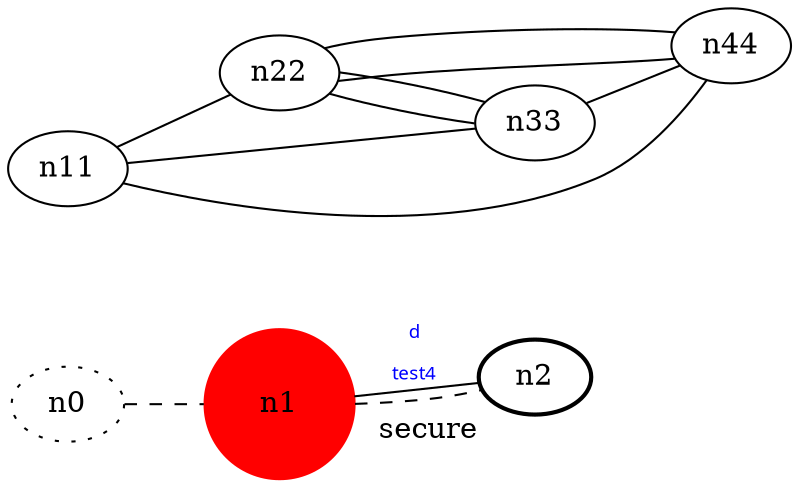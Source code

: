 graph test4 {
	rankdir=LR;
	fontcolor=blue; /* c0; c1; c0 -- c1 */
	n0 [style=dotted, fillcolor="#123456"]; // c2; c3; c2 -- c3
	n1 [height=1, width=1, color=red, style=filled];
	n1 -- n2 [fontname="comic sans", label="d\n\l\G", fontcolor=blue, fontsize=9];
	n2 [style=bold, xlabel="secure"];
	n0 -- n1 -- n2[style=dashed];
	n11 -- n22;
	n11 -- n33;
	n11 -- n44;
	n22 -- n33;
	n22 -- n44;
	n22 -- n33;
	n22 -- n44;
	n33 -- n44;
}
